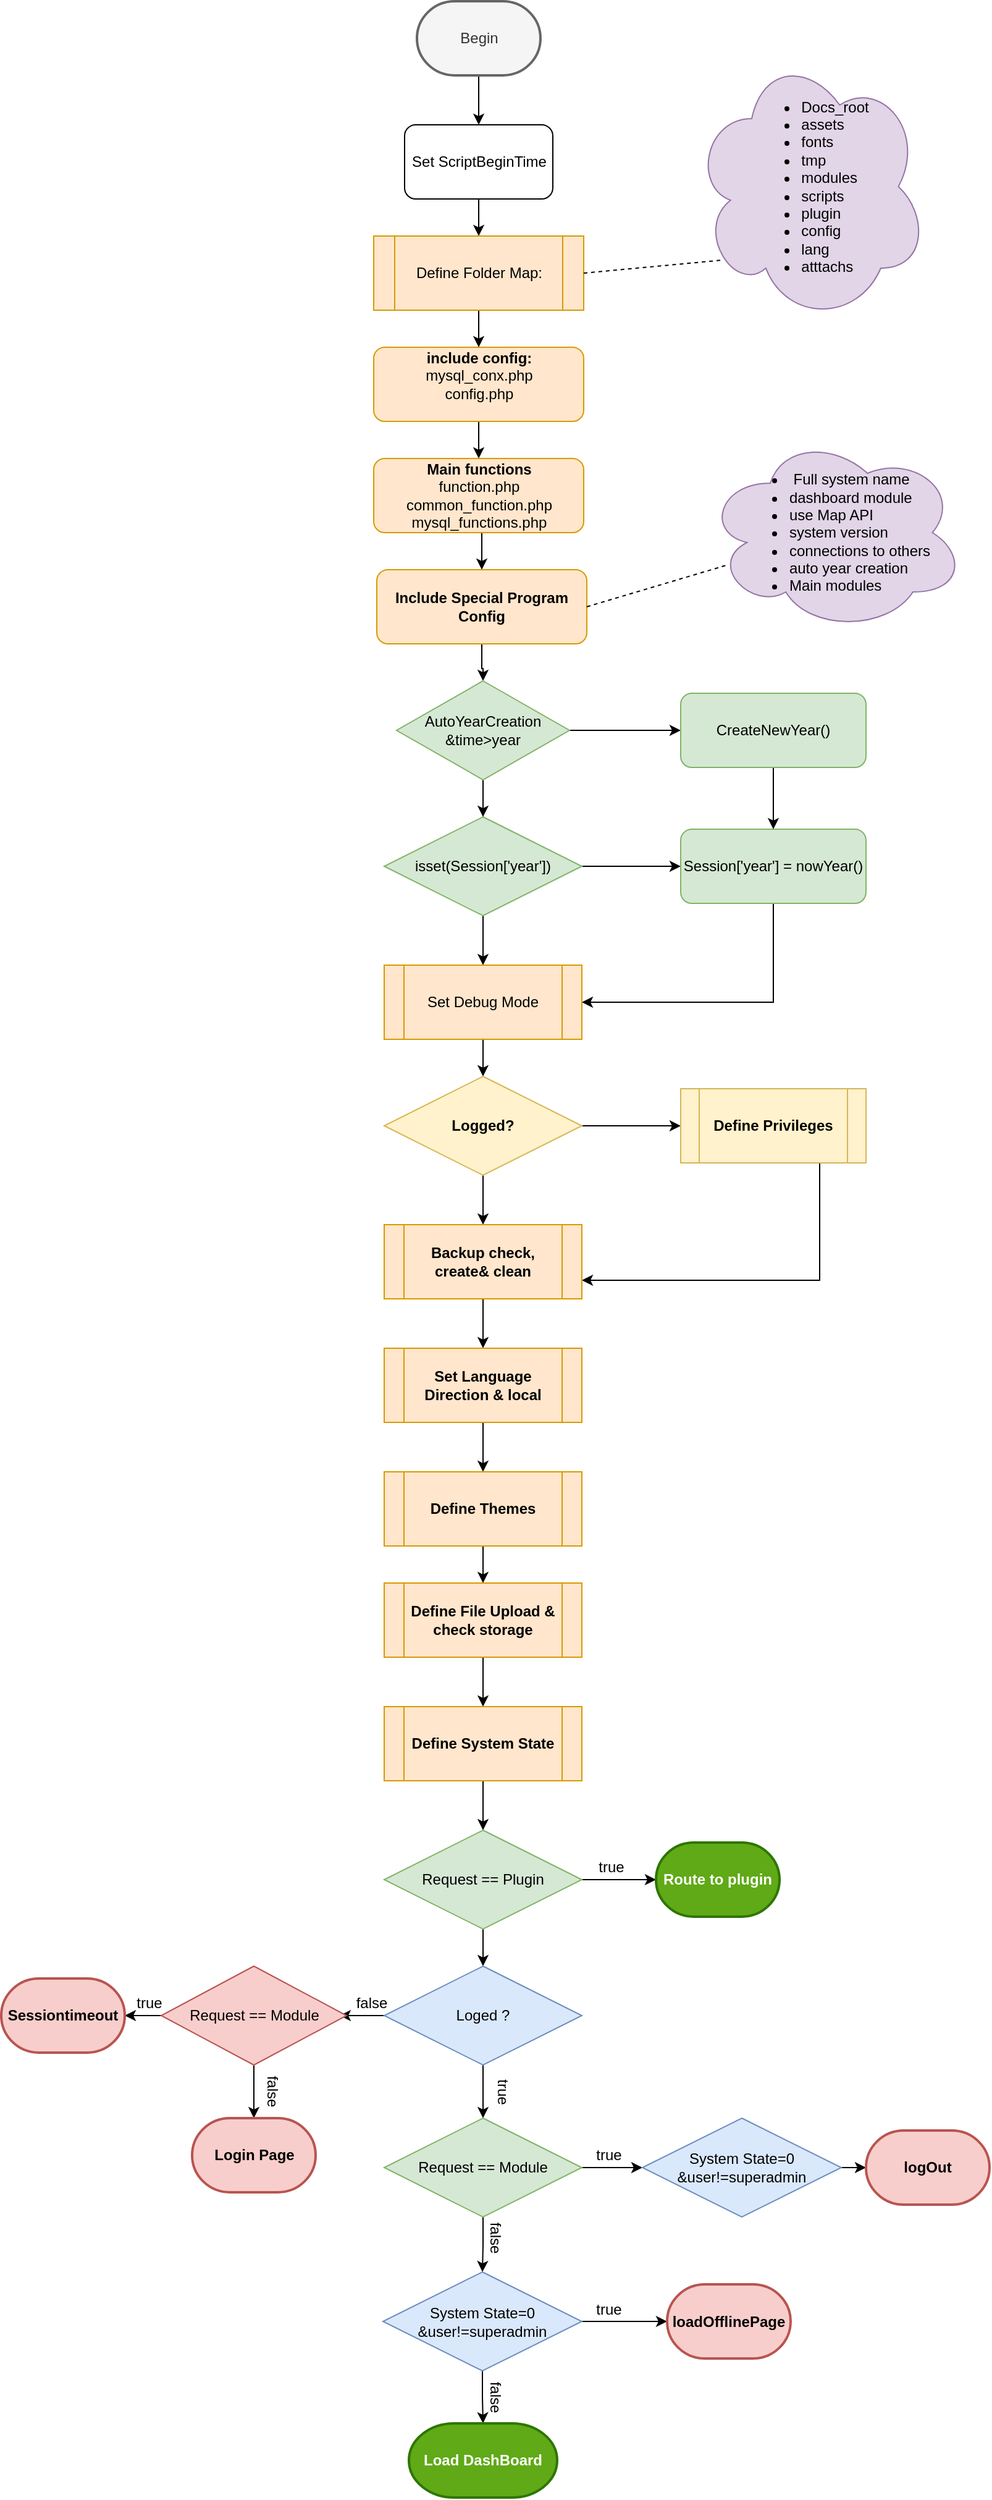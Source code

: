 <mxfile version="10.5.2" type="github"><diagram name="Page-1" id="edf60f1a-56cd-e834-aa8a-f176f3a09ee4"><mxGraphModel dx="840" dy="484" grid="1" gridSize="10" guides="1" tooltips="1" connect="1" arrows="1" fold="1" page="1" pageScale="1" pageWidth="1100" pageHeight="850" background="#ffffff" math="0" shadow="0"><root><mxCell id="0"/><mxCell id="1" parent="0"/><mxCell id="Ck_r2wlEIpvP5UWWoO3g-76" style="edgeStyle=orthogonalEdgeStyle;rounded=0;orthogonalLoop=1;jettySize=auto;html=1;exitX=0.5;exitY=1;exitDx=0;exitDy=0;exitPerimeter=0;entryX=0.5;entryY=0;entryDx=0;entryDy=0;" edge="1" parent="1" source="Ck_r2wlEIpvP5UWWoO3g-2" target="Ck_r2wlEIpvP5UWWoO3g-4"><mxGeometry relative="1" as="geometry"/></mxCell><mxCell id="Ck_r2wlEIpvP5UWWoO3g-2" value="Begin&lt;br&gt;" style="strokeWidth=2;html=1;shape=mxgraph.flowchart.terminator;whiteSpace=wrap;fillColor=#f5f5f5;strokeColor=#666666;fontColor=#333333;" vertex="1" parent="1"><mxGeometry x="346.5" y="130" width="100" height="60" as="geometry"/></mxCell><mxCell id="Ck_r2wlEIpvP5UWWoO3g-72" value="" style="edgeStyle=orthogonalEdgeStyle;rounded=0;orthogonalLoop=1;jettySize=auto;html=1;" edge="1" parent="1" source="Ck_r2wlEIpvP5UWWoO3g-4" target="Ck_r2wlEIpvP5UWWoO3g-71"><mxGeometry relative="1" as="geometry"/></mxCell><mxCell id="Ck_r2wlEIpvP5UWWoO3g-4" value="Set ScriptBeginTime" style="rounded=1;whiteSpace=wrap;html=1;" vertex="1" parent="1"><mxGeometry x="336.5" y="230" width="120" height="60" as="geometry"/></mxCell><mxCell id="Ck_r2wlEIpvP5UWWoO3g-23" style="edgeStyle=orthogonalEdgeStyle;rounded=0;orthogonalLoop=1;jettySize=auto;html=1;exitX=0.5;exitY=1;exitDx=0;exitDy=0;entryX=0.5;entryY=0;entryDx=0;entryDy=0;" edge="1" parent="1" source="Ck_r2wlEIpvP5UWWoO3g-14" target="Ck_r2wlEIpvP5UWWoO3g-21"><mxGeometry relative="1" as="geometry"/></mxCell><mxCell id="Ck_r2wlEIpvP5UWWoO3g-14" value="&lt;b&gt;include config:&lt;/b&gt; mysql_conx.php&lt;br&gt;config.php&lt;br&gt;&lt;br&gt;" style="rounded=1;whiteSpace=wrap;html=1;fillColor=#ffe6cc;strokeColor=#d79b00;" vertex="1" parent="1"><mxGeometry x="311.5" y="410" width="170" height="60" as="geometry"/></mxCell><mxCell id="Ck_r2wlEIpvP5UWWoO3g-24" style="edgeStyle=orthogonalEdgeStyle;rounded=0;orthogonalLoop=1;jettySize=auto;html=1;exitX=0.5;exitY=1;exitDx=0;exitDy=0;entryX=0.5;entryY=0;entryDx=0;entryDy=0;" edge="1" parent="1" source="Ck_r2wlEIpvP5UWWoO3g-21" target="Ck_r2wlEIpvP5UWWoO3g-22"><mxGeometry relative="1" as="geometry"/></mxCell><mxCell id="Ck_r2wlEIpvP5UWWoO3g-21" value="&lt;b&gt;Main functions&lt;/b&gt;&lt;br&gt;function.php&lt;br&gt;common_function.php&lt;br&gt;mysql_functions.php&lt;br&gt;" style="rounded=1;whiteSpace=wrap;html=1;fillColor=#ffe6cc;strokeColor=#d79b00;" vertex="1" parent="1"><mxGeometry x="311.5" y="500" width="170" height="60" as="geometry"/></mxCell><mxCell id="Ck_r2wlEIpvP5UWWoO3g-74" value="" style="edgeStyle=orthogonalEdgeStyle;rounded=0;orthogonalLoop=1;jettySize=auto;html=1;" edge="1" parent="1" source="Ck_r2wlEIpvP5UWWoO3g-22" target="Ck_r2wlEIpvP5UWWoO3g-29"><mxGeometry relative="1" as="geometry"/></mxCell><mxCell id="Ck_r2wlEIpvP5UWWoO3g-22" value="&lt;b&gt;Include Special Program Config&lt;/b&gt;" style="rounded=1;whiteSpace=wrap;html=1;fillColor=#ffe6cc;strokeColor=#d79b00;" vertex="1" parent="1"><mxGeometry x="314" y="590" width="170" height="60" as="geometry"/></mxCell><mxCell id="Ck_r2wlEIpvP5UWWoO3g-34" value="" style="edgeStyle=orthogonalEdgeStyle;rounded=0;orthogonalLoop=1;jettySize=auto;html=1;" edge="1" parent="1" source="Ck_r2wlEIpvP5UWWoO3g-25" target="Ck_r2wlEIpvP5UWWoO3g-26"><mxGeometry relative="1" as="geometry"/></mxCell><mxCell id="Ck_r2wlEIpvP5UWWoO3g-39" value="" style="edgeStyle=orthogonalEdgeStyle;rounded=0;orthogonalLoop=1;jettySize=auto;html=1;" edge="1" parent="1" source="Ck_r2wlEIpvP5UWWoO3g-25" target="Ck_r2wlEIpvP5UWWoO3g-38"><mxGeometry relative="1" as="geometry"/></mxCell><mxCell id="Ck_r2wlEIpvP5UWWoO3g-25" value="isset(Session['year'])&lt;br&gt;" style="rhombus;whiteSpace=wrap;html=1;fillColor=#d5e8d4;strokeColor=#82b366;" vertex="1" parent="1"><mxGeometry x="320" y="790" width="160" height="80" as="geometry"/></mxCell><mxCell id="Ck_r2wlEIpvP5UWWoO3g-47" style="edgeStyle=orthogonalEdgeStyle;rounded=0;orthogonalLoop=1;jettySize=auto;html=1;exitX=0.5;exitY=1;exitDx=0;exitDy=0;entryX=1;entryY=0.5;entryDx=0;entryDy=0;" edge="1" parent="1" source="Ck_r2wlEIpvP5UWWoO3g-26" target="Ck_r2wlEIpvP5UWWoO3g-38"><mxGeometry relative="1" as="geometry"/></mxCell><mxCell id="Ck_r2wlEIpvP5UWWoO3g-26" value="Session['year'] = nowYear()" style="rounded=1;whiteSpace=wrap;html=1;fillColor=#d5e8d4;strokeColor=#82b366;" vertex="1" parent="1"><mxGeometry x="560" y="800" width="150" height="60" as="geometry"/></mxCell><mxCell id="Ck_r2wlEIpvP5UWWoO3g-33" value="" style="edgeStyle=orthogonalEdgeStyle;rounded=0;orthogonalLoop=1;jettySize=auto;html=1;" edge="1" parent="1" source="Ck_r2wlEIpvP5UWWoO3g-29" target="Ck_r2wlEIpvP5UWWoO3g-30"><mxGeometry relative="1" as="geometry"/></mxCell><mxCell id="Ck_r2wlEIpvP5UWWoO3g-37" value="" style="edgeStyle=orthogonalEdgeStyle;rounded=0;orthogonalLoop=1;jettySize=auto;html=1;" edge="1" parent="1" source="Ck_r2wlEIpvP5UWWoO3g-29" target="Ck_r2wlEIpvP5UWWoO3g-25"><mxGeometry relative="1" as="geometry"/></mxCell><mxCell id="Ck_r2wlEIpvP5UWWoO3g-29" value="AutoYearCreation&lt;br&gt;&amp;amp;time&amp;gt;year&lt;br&gt;" style="rhombus;whiteSpace=wrap;html=1;fillColor=#d5e8d4;strokeColor=#82b366;" vertex="1" parent="1"><mxGeometry x="330" y="680" width="140" height="80" as="geometry"/></mxCell><mxCell id="Ck_r2wlEIpvP5UWWoO3g-36" value="" style="edgeStyle=orthogonalEdgeStyle;rounded=0;orthogonalLoop=1;jettySize=auto;html=1;" edge="1" parent="1" source="Ck_r2wlEIpvP5UWWoO3g-30" target="Ck_r2wlEIpvP5UWWoO3g-26"><mxGeometry relative="1" as="geometry"/></mxCell><mxCell id="Ck_r2wlEIpvP5UWWoO3g-30" value="CreateNewYear()" style="rounded=1;whiteSpace=wrap;html=1;fillColor=#d5e8d4;strokeColor=#82b366;" vertex="1" parent="1"><mxGeometry x="560" y="690" width="150" height="60" as="geometry"/></mxCell><mxCell id="Ck_r2wlEIpvP5UWWoO3g-49" value="" style="edgeStyle=orthogonalEdgeStyle;rounded=0;orthogonalLoop=1;jettySize=auto;html=1;" edge="1" parent="1" source="Ck_r2wlEIpvP5UWWoO3g-38" target="Ck_r2wlEIpvP5UWWoO3g-48"><mxGeometry relative="1" as="geometry"/></mxCell><mxCell id="Ck_r2wlEIpvP5UWWoO3g-38" value="Set Debug Mode" style="shape=process;whiteSpace=wrap;html=1;backgroundOutline=1;fillColor=#ffe6cc;strokeColor=#d79b00;" vertex="1" parent="1"><mxGeometry x="320" y="910" width="160" height="60" as="geometry"/></mxCell><mxCell id="Ck_r2wlEIpvP5UWWoO3g-52" value="" style="edgeStyle=orthogonalEdgeStyle;rounded=0;orthogonalLoop=1;jettySize=auto;html=1;" edge="1" parent="1" source="Ck_r2wlEIpvP5UWWoO3g-48" target="Ck_r2wlEIpvP5UWWoO3g-51"><mxGeometry relative="1" as="geometry"/></mxCell><mxCell id="Ck_r2wlEIpvP5UWWoO3g-57" value="" style="edgeStyle=orthogonalEdgeStyle;rounded=0;orthogonalLoop=1;jettySize=auto;html=1;" edge="1" parent="1" source="Ck_r2wlEIpvP5UWWoO3g-48" target="Ck_r2wlEIpvP5UWWoO3g-53"><mxGeometry relative="1" as="geometry"/></mxCell><mxCell id="Ck_r2wlEIpvP5UWWoO3g-48" value="&lt;b&gt;Logged?&lt;/b&gt;" style="rhombus;whiteSpace=wrap;html=1;fillColor=#fff2cc;strokeColor=#d6b656;" vertex="1" parent="1"><mxGeometry x="320" y="1000" width="160" height="80" as="geometry"/></mxCell><mxCell id="Ck_r2wlEIpvP5UWWoO3g-56" style="edgeStyle=orthogonalEdgeStyle;rounded=0;orthogonalLoop=1;jettySize=auto;html=1;exitX=0.75;exitY=1;exitDx=0;exitDy=0;entryX=1;entryY=0.75;entryDx=0;entryDy=0;" edge="1" parent="1" source="Ck_r2wlEIpvP5UWWoO3g-51" target="Ck_r2wlEIpvP5UWWoO3g-53"><mxGeometry relative="1" as="geometry"/></mxCell><mxCell id="Ck_r2wlEIpvP5UWWoO3g-51" value="&lt;b&gt;Define Privileges&lt;/b&gt;" style="shape=process;whiteSpace=wrap;html=1;backgroundOutline=1;fillColor=#fff2cc;strokeColor=#d6b656;" vertex="1" parent="1"><mxGeometry x="560" y="1010" width="150" height="60" as="geometry"/></mxCell><mxCell id="Ck_r2wlEIpvP5UWWoO3g-60" value="" style="edgeStyle=orthogonalEdgeStyle;rounded=0;orthogonalLoop=1;jettySize=auto;html=1;" edge="1" parent="1" source="Ck_r2wlEIpvP5UWWoO3g-53" target="Ck_r2wlEIpvP5UWWoO3g-59"><mxGeometry relative="1" as="geometry"/></mxCell><mxCell id="Ck_r2wlEIpvP5UWWoO3g-53" value="&lt;b&gt;Backup check, create&amp;amp; clean&lt;br&gt;&lt;/b&gt;" style="shape=process;whiteSpace=wrap;html=1;backgroundOutline=1;fillColor=#ffe6cc;strokeColor=#d79b00;" vertex="1" parent="1"><mxGeometry x="320" y="1120" width="160" height="60" as="geometry"/></mxCell><mxCell id="Ck_r2wlEIpvP5UWWoO3g-62" value="" style="edgeStyle=orthogonalEdgeStyle;rounded=0;orthogonalLoop=1;jettySize=auto;html=1;" edge="1" parent="1" source="Ck_r2wlEIpvP5UWWoO3g-59" target="Ck_r2wlEIpvP5UWWoO3g-61"><mxGeometry relative="1" as="geometry"/></mxCell><mxCell id="Ck_r2wlEIpvP5UWWoO3g-59" value="&lt;b&gt;Set Language Direction &amp;amp; local&lt;br&gt;&lt;/b&gt;" style="shape=process;whiteSpace=wrap;html=1;backgroundOutline=1;fillColor=#ffe6cc;strokeColor=#d79b00;" vertex="1" parent="1"><mxGeometry x="320" y="1220" width="160" height="60" as="geometry"/></mxCell><mxCell id="Ck_r2wlEIpvP5UWWoO3g-64" value="" style="edgeStyle=orthogonalEdgeStyle;rounded=0;orthogonalLoop=1;jettySize=auto;html=1;" edge="1" parent="1" source="Ck_r2wlEIpvP5UWWoO3g-61" target="Ck_r2wlEIpvP5UWWoO3g-63"><mxGeometry relative="1" as="geometry"/></mxCell><mxCell id="Ck_r2wlEIpvP5UWWoO3g-61" value="&lt;b&gt;Define Themes&lt;br&gt;&lt;/b&gt;" style="shape=process;whiteSpace=wrap;html=1;backgroundOutline=1;fillColor=#ffe6cc;strokeColor=#d79b00;" vertex="1" parent="1"><mxGeometry x="320" y="1320" width="160" height="60" as="geometry"/></mxCell><mxCell id="Ck_r2wlEIpvP5UWWoO3g-66" value="" style="edgeStyle=orthogonalEdgeStyle;rounded=0;orthogonalLoop=1;jettySize=auto;html=1;" edge="1" parent="1" source="Ck_r2wlEIpvP5UWWoO3g-63" target="Ck_r2wlEIpvP5UWWoO3g-65"><mxGeometry relative="1" as="geometry"/></mxCell><mxCell id="Ck_r2wlEIpvP5UWWoO3g-63" value="&lt;b&gt;Define File Upload &amp;amp; check storage&lt;br&gt;&lt;/b&gt;" style="shape=process;whiteSpace=wrap;html=1;backgroundOutline=1;fillColor=#ffe6cc;strokeColor=#d79b00;" vertex="1" parent="1"><mxGeometry x="320" y="1410" width="160" height="60" as="geometry"/></mxCell><mxCell id="Ck_r2wlEIpvP5UWWoO3g-82" style="edgeStyle=orthogonalEdgeStyle;rounded=0;orthogonalLoop=1;jettySize=auto;html=1;exitX=0.5;exitY=1;exitDx=0;exitDy=0;entryX=0.5;entryY=0;entryDx=0;entryDy=0;" edge="1" parent="1" source="Ck_r2wlEIpvP5UWWoO3g-65" target="Ck_r2wlEIpvP5UWWoO3g-77"><mxGeometry relative="1" as="geometry"/></mxCell><mxCell id="Ck_r2wlEIpvP5UWWoO3g-65" value="&lt;b&gt;Define System State&lt;br&gt;&lt;/b&gt;" style="shape=process;whiteSpace=wrap;html=1;backgroundOutline=1;fillColor=#ffe6cc;strokeColor=#d79b00;" vertex="1" parent="1"><mxGeometry x="320" y="1510" width="160" height="60" as="geometry"/></mxCell><mxCell id="Ck_r2wlEIpvP5UWWoO3g-67" value="&lt;ul&gt;&lt;li style=&quot;text-align: left&quot;&gt;&amp;nbsp;Full system name&lt;/li&gt;&lt;li style=&quot;text-align: left&quot;&gt;dashboard module&lt;/li&gt;&lt;li style=&quot;text-align: left&quot;&gt;use Map API&lt;/li&gt;&lt;li style=&quot;text-align: left&quot;&gt;system version&lt;/li&gt;&lt;li style=&quot;text-align: left&quot;&gt;connections to others&lt;/li&gt;&lt;li style=&quot;text-align: left&quot;&gt;auto year creation&lt;/li&gt;&lt;li style=&quot;text-align: left&quot;&gt;Main modules&lt;/li&gt;&lt;/ul&gt;" style="ellipse;shape=cloud;whiteSpace=wrap;html=1;fillColor=#e1d5e7;strokeColor=#9673a6;" vertex="1" parent="1"><mxGeometry x="580" y="480" width="210" height="160" as="geometry"/></mxCell><mxCell id="Ck_r2wlEIpvP5UWWoO3g-68" value="" style="endArrow=none;dashed=1;html=1;entryX=0.086;entryY=0.663;entryDx=0;entryDy=0;entryPerimeter=0;exitX=1;exitY=0.5;exitDx=0;exitDy=0;" edge="1" parent="1" source="Ck_r2wlEIpvP5UWWoO3g-22" target="Ck_r2wlEIpvP5UWWoO3g-67"><mxGeometry width="50" height="50" relative="1" as="geometry"><mxPoint x="470" y="640" as="sourcePoint"/><mxPoint x="520" y="590" as="targetPoint"/></mxGeometry></mxCell><mxCell id="Ck_r2wlEIpvP5UWWoO3g-70" value="&lt;ul&gt;&lt;li style=&quot;text-align: left&quot;&gt;&lt;span&gt;Docs_root&lt;/span&gt;&lt;/li&gt;&lt;li style=&quot;text-align: left&quot;&gt;&lt;span&gt;assets&lt;/span&gt;&lt;/li&gt;&lt;li style=&quot;text-align: left&quot;&gt;&lt;span&gt;fonts&lt;/span&gt;&lt;/li&gt;&lt;li style=&quot;text-align: left&quot;&gt;&lt;span&gt;tmp&lt;/span&gt;&lt;/li&gt;&lt;li style=&quot;text-align: left&quot;&gt;&lt;span&gt;modules&lt;/span&gt;&lt;/li&gt;&lt;li style=&quot;text-align: left&quot;&gt;&lt;span&gt;scripts&lt;/span&gt;&lt;/li&gt;&lt;li style=&quot;text-align: left&quot;&gt;&lt;span&gt;plugin&lt;/span&gt;&lt;/li&gt;&lt;li style=&quot;text-align: left&quot;&gt;&lt;span&gt;config&lt;/span&gt;&lt;/li&gt;&lt;li style=&quot;text-align: left&quot;&gt;&lt;span&gt;lang&lt;/span&gt;&lt;/li&gt;&lt;li style=&quot;text-align: left&quot;&gt;&lt;span&gt;atttachs&lt;/span&gt;&lt;/li&gt;&lt;/ul&gt;" style="ellipse;shape=cloud;whiteSpace=wrap;html=1;fillColor=#e1d5e7;strokeColor=#9673a6;" vertex="1" parent="1"><mxGeometry x="570" y="170" width="190" height="220" as="geometry"/></mxCell><mxCell id="Ck_r2wlEIpvP5UWWoO3g-75" value="" style="edgeStyle=orthogonalEdgeStyle;rounded=0;orthogonalLoop=1;jettySize=auto;html=1;" edge="1" parent="1" source="Ck_r2wlEIpvP5UWWoO3g-71" target="Ck_r2wlEIpvP5UWWoO3g-14"><mxGeometry relative="1" as="geometry"/></mxCell><mxCell id="Ck_r2wlEIpvP5UWWoO3g-71" value="&lt;span&gt;Define Folder Map:&lt;/span&gt;&lt;br&gt;" style="shape=process;whiteSpace=wrap;html=1;backgroundOutline=1;fillColor=#ffe6cc;strokeColor=#d79b00;" vertex="1" parent="1"><mxGeometry x="311.5" y="320" width="170" height="60" as="geometry"/></mxCell><mxCell id="Ck_r2wlEIpvP5UWWoO3g-73" value="" style="endArrow=none;dashed=1;html=1;exitX=1;exitY=0.5;exitDx=0;exitDy=0;entryX=0.13;entryY=0.77;entryDx=0;entryDy=0;entryPerimeter=0;" edge="1" parent="1" source="Ck_r2wlEIpvP5UWWoO3g-71" target="Ck_r2wlEIpvP5UWWoO3g-70"><mxGeometry width="50" height="50" relative="1" as="geometry"><mxPoint x="490" y="350" as="sourcePoint"/><mxPoint x="590" y="330" as="targetPoint"/></mxGeometry></mxCell><mxCell id="Ck_r2wlEIpvP5UWWoO3g-81" style="edgeStyle=orthogonalEdgeStyle;rounded=0;orthogonalLoop=1;jettySize=auto;html=1;exitX=1;exitY=0.5;exitDx=0;exitDy=0;entryX=0;entryY=0.5;entryDx=0;entryDy=0;entryPerimeter=0;" edge="1" parent="1" source="Ck_r2wlEIpvP5UWWoO3g-77" target="Ck_r2wlEIpvP5UWWoO3g-80"><mxGeometry relative="1" as="geometry"/></mxCell><mxCell id="Ck_r2wlEIpvP5UWWoO3g-102" value="" style="edgeStyle=orthogonalEdgeStyle;rounded=0;orthogonalLoop=1;jettySize=auto;html=1;" edge="1" parent="1" source="Ck_r2wlEIpvP5UWWoO3g-77" target="Ck_r2wlEIpvP5UWWoO3g-101"><mxGeometry relative="1" as="geometry"/></mxCell><mxCell id="Ck_r2wlEIpvP5UWWoO3g-77" value="Request == Plugin" style="rhombus;whiteSpace=wrap;html=1;fillColor=#d5e8d4;strokeColor=#82b366;" vertex="1" parent="1"><mxGeometry x="320" y="1610" width="160" height="80" as="geometry"/></mxCell><mxCell id="Ck_r2wlEIpvP5UWWoO3g-103" style="edgeStyle=orthogonalEdgeStyle;rounded=0;orthogonalLoop=1;jettySize=auto;html=1;exitX=0.5;exitY=1;exitDx=0;exitDy=0;entryX=0.5;entryY=0;entryDx=0;entryDy=0;" edge="1" parent="1" source="Ck_r2wlEIpvP5UWWoO3g-101" target="Ck_r2wlEIpvP5UWWoO3g-84"><mxGeometry relative="1" as="geometry"/></mxCell><mxCell id="Ck_r2wlEIpvP5UWWoO3g-126" style="edgeStyle=orthogonalEdgeStyle;rounded=0;orthogonalLoop=1;jettySize=auto;html=1;exitX=0;exitY=0.5;exitDx=0;exitDy=0;entryX=0.963;entryY=0.5;entryDx=0;entryDy=0;entryPerimeter=0;" edge="1" parent="1" source="Ck_r2wlEIpvP5UWWoO3g-101" target="Ck_r2wlEIpvP5UWWoO3g-113"><mxGeometry relative="1" as="geometry"/></mxCell><mxCell id="Ck_r2wlEIpvP5UWWoO3g-101" value="Loged ?" style="rhombus;whiteSpace=wrap;html=1;fillColor=#dae8fc;strokeColor=#6c8ebf;" vertex="1" parent="1"><mxGeometry x="320" y="1720" width="160" height="80" as="geometry"/></mxCell><mxCell id="Ck_r2wlEIpvP5UWWoO3g-98" style="edgeStyle=orthogonalEdgeStyle;rounded=0;orthogonalLoop=1;jettySize=auto;html=1;exitX=0.5;exitY=1;exitDx=0;exitDy=0;entryX=0.5;entryY=0;entryDx=0;entryDy=0;" edge="1" parent="1" source="Ck_r2wlEIpvP5UWWoO3g-84" target="Ck_r2wlEIpvP5UWWoO3g-94"><mxGeometry relative="1" as="geometry"/></mxCell><mxCell id="Ck_r2wlEIpvP5UWWoO3g-125" style="edgeStyle=orthogonalEdgeStyle;rounded=0;orthogonalLoop=1;jettySize=auto;html=1;exitX=1;exitY=0.5;exitDx=0;exitDy=0;entryX=0;entryY=0.5;entryDx=0;entryDy=0;" edge="1" parent="1" source="Ck_r2wlEIpvP5UWWoO3g-84" target="Ck_r2wlEIpvP5UWWoO3g-86"><mxGeometry relative="1" as="geometry"/></mxCell><mxCell id="Ck_r2wlEIpvP5UWWoO3g-84" value="Request == Module&lt;br&gt;" style="rhombus;whiteSpace=wrap;html=1;fillColor=#d5e8d4;strokeColor=#82b366;" vertex="1" parent="1"><mxGeometry x="320" y="1843" width="160" height="80" as="geometry"/></mxCell><mxCell id="Ck_r2wlEIpvP5UWWoO3g-124" style="edgeStyle=orthogonalEdgeStyle;rounded=0;orthogonalLoop=1;jettySize=auto;html=1;exitX=1;exitY=0.5;exitDx=0;exitDy=0;entryX=0;entryY=0.5;entryDx=0;entryDy=0;entryPerimeter=0;" edge="1" parent="1" source="Ck_r2wlEIpvP5UWWoO3g-86" target="Ck_r2wlEIpvP5UWWoO3g-92"><mxGeometry relative="1" as="geometry"/></mxCell><mxCell id="Ck_r2wlEIpvP5UWWoO3g-86" value="System State=0 &amp;amp;user!=superadmin&lt;br&gt;" style="rhombus;whiteSpace=wrap;html=1;fillColor=#dae8fc;strokeColor=#6c8ebf;" vertex="1" parent="1"><mxGeometry x="529" y="1843" width="161" height="80" as="geometry"/></mxCell><mxCell id="Ck_r2wlEIpvP5UWWoO3g-80" value="&lt;b&gt;Route to plugin&lt;/b&gt;" style="strokeWidth=2;html=1;shape=mxgraph.flowchart.terminator;whiteSpace=wrap;fillColor=#60a917;strokeColor=#2D7600;fontColor=#ffffff;" vertex="1" parent="1"><mxGeometry x="540" y="1620" width="100" height="60" as="geometry"/></mxCell><mxCell id="Ck_r2wlEIpvP5UWWoO3g-88" value="true&lt;br&gt;" style="text;html=1;strokeColor=none;fillColor=none;align=center;verticalAlign=middle;whiteSpace=wrap;rounded=0;" vertex="1" parent="1"><mxGeometry x="484" y="1630" width="40" height="20" as="geometry"/></mxCell><mxCell id="Ck_r2wlEIpvP5UWWoO3g-89" value="true&lt;br&gt;" style="text;html=1;strokeColor=none;fillColor=none;align=center;verticalAlign=middle;whiteSpace=wrap;rounded=0;" vertex="1" parent="1"><mxGeometry x="481.5" y="1863" width="40" height="20" as="geometry"/></mxCell><mxCell id="Ck_r2wlEIpvP5UWWoO3g-92" value="&lt;b&gt;logOut&lt;/b&gt;" style="strokeWidth=2;html=1;shape=mxgraph.flowchart.terminator;whiteSpace=wrap;fillColor=#f8cecc;strokeColor=#b85450;" vertex="1" parent="1"><mxGeometry x="710" y="1853" width="100" height="60" as="geometry"/></mxCell><mxCell id="Ck_r2wlEIpvP5UWWoO3g-96" style="edgeStyle=orthogonalEdgeStyle;rounded=0;orthogonalLoop=1;jettySize=auto;html=1;exitX=1;exitY=0.5;exitDx=0;exitDy=0;entryX=0;entryY=0.5;entryDx=0;entryDy=0;entryPerimeter=0;" edge="1" parent="1" source="Ck_r2wlEIpvP5UWWoO3g-94" target="Ck_r2wlEIpvP5UWWoO3g-95"><mxGeometry relative="1" as="geometry"/></mxCell><mxCell id="Ck_r2wlEIpvP5UWWoO3g-112" style="edgeStyle=orthogonalEdgeStyle;rounded=0;orthogonalLoop=1;jettySize=auto;html=1;exitX=0.5;exitY=1;exitDx=0;exitDy=0;entryX=0.5;entryY=0;entryDx=0;entryDy=0;entryPerimeter=0;" edge="1" parent="1" source="Ck_r2wlEIpvP5UWWoO3g-94" target="Ck_r2wlEIpvP5UWWoO3g-107"><mxGeometry relative="1" as="geometry"/></mxCell><mxCell id="Ck_r2wlEIpvP5UWWoO3g-94" value="System State=0 &amp;amp;user!=superadmin&lt;br&gt;" style="rhombus;whiteSpace=wrap;html=1;fillColor=#dae8fc;strokeColor=#6c8ebf;" vertex="1" parent="1"><mxGeometry x="319" y="1967.5" width="161" height="80" as="geometry"/></mxCell><mxCell id="Ck_r2wlEIpvP5UWWoO3g-95" value="&lt;b&gt;loadOfflinePage&lt;/b&gt;&lt;br&gt;" style="strokeWidth=2;html=1;shape=mxgraph.flowchart.terminator;whiteSpace=wrap;fillColor=#f8cecc;strokeColor=#b85450;" vertex="1" parent="1"><mxGeometry x="549" y="1977.5" width="100" height="60" as="geometry"/></mxCell><mxCell id="Ck_r2wlEIpvP5UWWoO3g-104" value="true&lt;br&gt;" style="text;html=1;strokeColor=none;fillColor=none;align=center;verticalAlign=middle;whiteSpace=wrap;rounded=0;rotation=90;" vertex="1" parent="1"><mxGeometry x="396.5" y="1811.5" width="40" height="20" as="geometry"/></mxCell><mxCell id="Ck_r2wlEIpvP5UWWoO3g-107" value="&lt;b&gt;Load DashBoard&lt;/b&gt;" style="strokeWidth=2;html=1;shape=mxgraph.flowchart.terminator;whiteSpace=wrap;fillColor=#60a917;strokeColor=#2D7600;fontColor=#ffffff;" vertex="1" parent="1"><mxGeometry x="340" y="2090" width="120" height="60" as="geometry"/></mxCell><mxCell id="Ck_r2wlEIpvP5UWWoO3g-108" value="false&lt;br&gt;" style="text;html=1;strokeColor=none;fillColor=none;align=center;verticalAlign=middle;whiteSpace=wrap;rounded=0;rotation=90;" vertex="1" parent="1"><mxGeometry x="390" y="1930" width="40" height="20" as="geometry"/></mxCell><mxCell id="Ck_r2wlEIpvP5UWWoO3g-116" style="edgeStyle=orthogonalEdgeStyle;rounded=0;orthogonalLoop=1;jettySize=auto;html=1;exitX=0;exitY=0.5;exitDx=0;exitDy=0;entryX=1;entryY=0.5;entryDx=0;entryDy=0;entryPerimeter=0;" edge="1" parent="1" source="Ck_r2wlEIpvP5UWWoO3g-113" target="Ck_r2wlEIpvP5UWWoO3g-115"><mxGeometry relative="1" as="geometry"/></mxCell><mxCell id="Ck_r2wlEIpvP5UWWoO3g-118" style="edgeStyle=orthogonalEdgeStyle;rounded=0;orthogonalLoop=1;jettySize=auto;html=1;exitX=0.5;exitY=1;exitDx=0;exitDy=0;entryX=0.5;entryY=0;entryDx=0;entryDy=0;entryPerimeter=0;" edge="1" parent="1" source="Ck_r2wlEIpvP5UWWoO3g-113" target="Ck_r2wlEIpvP5UWWoO3g-117"><mxGeometry relative="1" as="geometry"/></mxCell><mxCell id="Ck_r2wlEIpvP5UWWoO3g-113" value="Request == Module&lt;br&gt;" style="rhombus;whiteSpace=wrap;html=1;fillColor=#f8cecc;strokeColor=#b85450;" vertex="1" parent="1"><mxGeometry x="139.5" y="1720" width="150" height="80" as="geometry"/></mxCell><mxCell id="Ck_r2wlEIpvP5UWWoO3g-115" value="&lt;b&gt;Sessiontimeout&lt;/b&gt;&lt;br&gt;" style="strokeWidth=2;html=1;shape=mxgraph.flowchart.terminator;whiteSpace=wrap;fillColor=#f8cecc;strokeColor=#b85450;" vertex="1" parent="1"><mxGeometry x="10" y="1730" width="100" height="60" as="geometry"/></mxCell><mxCell id="Ck_r2wlEIpvP5UWWoO3g-117" value="&lt;b&gt;Login Page&lt;/b&gt;&lt;br&gt;" style="strokeWidth=2;html=1;shape=mxgraph.flowchart.terminator;whiteSpace=wrap;fillColor=#f8cecc;strokeColor=#b85450;" vertex="1" parent="1"><mxGeometry x="164.5" y="1843" width="100" height="60" as="geometry"/></mxCell><mxCell id="Ck_r2wlEIpvP5UWWoO3g-119" value="false&lt;br&gt;" style="text;html=1;strokeColor=none;fillColor=none;align=center;verticalAlign=middle;whiteSpace=wrap;rounded=0;" vertex="1" parent="1"><mxGeometry x="289.5" y="1740" width="40" height="20" as="geometry"/></mxCell><mxCell id="Ck_r2wlEIpvP5UWWoO3g-122" value="false&lt;br&gt;" style="text;html=1;strokeColor=none;fillColor=none;align=center;verticalAlign=middle;whiteSpace=wrap;rounded=0;rotation=90;" vertex="1" parent="1"><mxGeometry x="210" y="1811.5" width="40" height="20" as="geometry"/></mxCell><mxCell id="Ck_r2wlEIpvP5UWWoO3g-123" value="true&lt;br&gt;" style="text;html=1;strokeColor=none;fillColor=none;align=center;verticalAlign=middle;whiteSpace=wrap;rounded=0;" vertex="1" parent="1"><mxGeometry x="110" y="1740" width="40" height="20" as="geometry"/></mxCell><mxCell id="Ck_r2wlEIpvP5UWWoO3g-127" value="true&lt;br&gt;" style="text;html=1;strokeColor=none;fillColor=none;align=center;verticalAlign=middle;whiteSpace=wrap;rounded=0;" vertex="1" parent="1"><mxGeometry x="481.5" y="1987.5" width="40" height="20" as="geometry"/></mxCell><mxCell id="Ck_r2wlEIpvP5UWWoO3g-128" value="false&lt;br&gt;" style="text;html=1;strokeColor=none;fillColor=none;align=center;verticalAlign=middle;whiteSpace=wrap;rounded=0;rotation=90;" vertex="1" parent="1"><mxGeometry x="390" y="2059" width="40" height="20" as="geometry"/></mxCell></root></mxGraphModel></diagram></mxfile>